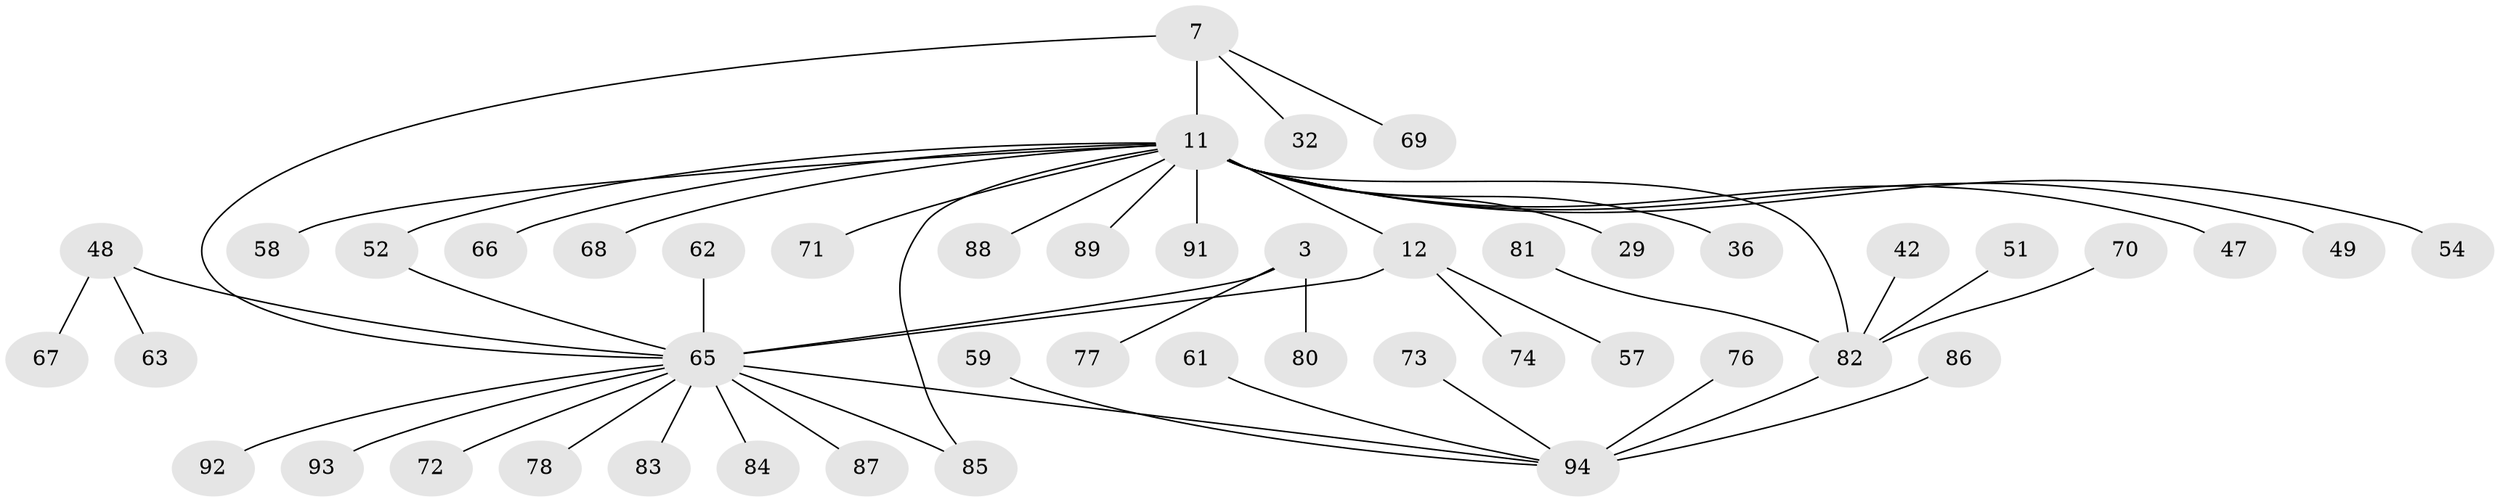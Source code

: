 // original degree distribution, {11: 0.031914893617021274, 4: 0.06382978723404255, 9: 0.010638297872340425, 8: 0.0425531914893617, 6: 0.0425531914893617, 5: 0.031914893617021274, 7: 0.02127659574468085, 3: 0.05319148936170213, 2: 0.1276595744680851, 1: 0.574468085106383}
// Generated by graph-tools (version 1.1) at 2025/55/03/09/25 04:55:28]
// undirected, 47 vertices, 50 edges
graph export_dot {
graph [start="1"]
  node [color=gray90,style=filled];
  3 [super="+2"];
  7 [super="+5"];
  11 [super="+10+8"];
  12 [super="+9"];
  29;
  32;
  36;
  42;
  47;
  48 [super="+33+15+45+14"];
  49;
  51;
  52 [super="+30+37+44"];
  54;
  57;
  58;
  59;
  61;
  62 [super="+25"];
  63;
  65 [super="+16+28"];
  66;
  67 [super="+40"];
  68;
  69 [super="+64"];
  70;
  71;
  72;
  73;
  74;
  76;
  77 [super="+24"];
  78;
  80 [super="+35"];
  81;
  82 [super="+19"];
  83;
  84 [super="+75"];
  85 [super="+56"];
  86;
  87 [super="+31"];
  88;
  89;
  91 [super="+90"];
  92;
  93 [super="+79"];
  94 [super="+20+38+46"];
  3 -- 77;
  3 -- 80;
  3 -- 65 [weight=4];
  7 -- 32;
  7 -- 69;
  7 -- 11 [weight=4];
  7 -- 65 [weight=2];
  11 -- 12 [weight=4];
  11 -- 29;
  11 -- 49;
  11 -- 82 [weight=3];
  11 -- 88;
  11 -- 85 [weight=2];
  11 -- 52 [weight=2];
  11 -- 91 [weight=2];
  11 -- 66;
  11 -- 36;
  11 -- 68;
  11 -- 71;
  11 -- 47;
  11 -- 54;
  11 -- 89;
  11 -- 58;
  12 -- 57;
  12 -- 74;
  12 -- 65 [weight=2];
  42 -- 82;
  48 -- 63;
  48 -- 67;
  48 -- 65 [weight=3];
  51 -- 82;
  52 -- 65;
  59 -- 94;
  61 -- 94;
  62 -- 65 [weight=2];
  65 -- 72;
  65 -- 78;
  65 -- 83;
  65 -- 84;
  65 -- 85;
  65 -- 87;
  65 -- 92;
  65 -- 93;
  65 -- 94 [weight=3];
  70 -- 82;
  73 -- 94;
  76 -- 94;
  81 -- 82;
  82 -- 94 [weight=4];
  86 -- 94;
}
